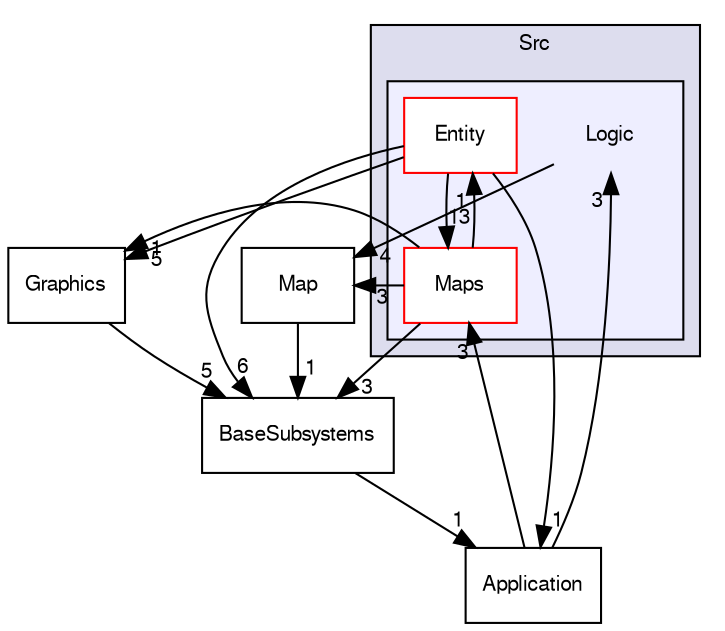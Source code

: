 digraph "Src/Logic" {
  compound=true
  node [ fontsize="10", fontname="FreeSans"];
  edge [ labelfontsize="10", labelfontname="FreeSans"];
  subgraph clusterdir_413f4e031a85da0d68269c6fd2f76e1c {
    graph [ bgcolor="#ddddee", pencolor="black", label="Src" fontname="FreeSans", fontsize="10", URL="dir_413f4e031a85da0d68269c6fd2f76e1c.html"]
  subgraph clusterdir_d2dfb49d6ca7b999bdafe5a748473e42 {
    graph [ bgcolor="#eeeeff", pencolor="black", label="" URL="dir_d2dfb49d6ca7b999bdafe5a748473e42.html"];
    dir_d2dfb49d6ca7b999bdafe5a748473e42 [shape=plaintext label="Logic"];
    dir_1abaf7f005b91edc996e1a6520484f9f [shape=box label="Entity" color="red" fillcolor="white" style="filled" URL="dir_1abaf7f005b91edc996e1a6520484f9f.html"];
    dir_38a48bd85dd922a682381912690847d2 [shape=box label="Maps" color="red" fillcolor="white" style="filled" URL="dir_38a48bd85dd922a682381912690847d2.html"];
  }
  }
  dir_61b4a868c815ee5d33281b22009a5bdc [shape=box label="BaseSubsystems" URL="dir_61b4a868c815ee5d33281b22009a5bdc.html"];
  dir_39a5dde6d3e8ec86137a0a0de8f7c6b8 [shape=box label="Application" URL="dir_39a5dde6d3e8ec86137a0a0de8f7c6b8.html"];
  dir_47e751894d7851d23df86075c7ee8e53 [shape=box label="Map" URL="dir_47e751894d7851d23df86075c7ee8e53.html"];
  dir_a4fcdcbc38332b918a4cb8a64d0c7686 [shape=box label="Graphics" URL="dir_a4fcdcbc38332b918a4cb8a64d0c7686.html"];
  dir_61b4a868c815ee5d33281b22009a5bdc->dir_39a5dde6d3e8ec86137a0a0de8f7c6b8 [headlabel="1", labeldistance=1.5 headhref="dir_000002_000001.html"];
  dir_39a5dde6d3e8ec86137a0a0de8f7c6b8->dir_38a48bd85dd922a682381912690847d2 [headlabel="3", labeldistance=1.5 headhref="dir_000001_000007.html"];
  dir_39a5dde6d3e8ec86137a0a0de8f7c6b8->dir_d2dfb49d6ca7b999bdafe5a748473e42 [headlabel="3", labeldistance=1.5 headhref="dir_000001_000005.html"];
  dir_47e751894d7851d23df86075c7ee8e53->dir_61b4a868c815ee5d33281b22009a5bdc [headlabel="1", labeldistance=1.5 headhref="dir_000008_000002.html"];
  dir_38a48bd85dd922a682381912690847d2->dir_61b4a868c815ee5d33281b22009a5bdc [headlabel="3", labeldistance=1.5 headhref="dir_000007_000002.html"];
  dir_38a48bd85dd922a682381912690847d2->dir_47e751894d7851d23df86075c7ee8e53 [headlabel="3", labeldistance=1.5 headhref="dir_000007_000008.html"];
  dir_38a48bd85dd922a682381912690847d2->dir_a4fcdcbc38332b918a4cb8a64d0c7686 [headlabel="1", labeldistance=1.5 headhref="dir_000007_000003.html"];
  dir_38a48bd85dd922a682381912690847d2->dir_1abaf7f005b91edc996e1a6520484f9f [headlabel="1", labeldistance=1.5 headhref="dir_000007_000006.html"];
  dir_a4fcdcbc38332b918a4cb8a64d0c7686->dir_61b4a868c815ee5d33281b22009a5bdc [headlabel="5", labeldistance=1.5 headhref="dir_000003_000002.html"];
  dir_d2dfb49d6ca7b999bdafe5a748473e42->dir_47e751894d7851d23df86075c7ee8e53 [headlabel="4", labeldistance=1.5 headhref="dir_000005_000008.html"];
  dir_1abaf7f005b91edc996e1a6520484f9f->dir_61b4a868c815ee5d33281b22009a5bdc [headlabel="6", labeldistance=1.5 headhref="dir_000006_000002.html"];
  dir_1abaf7f005b91edc996e1a6520484f9f->dir_39a5dde6d3e8ec86137a0a0de8f7c6b8 [headlabel="1", labeldistance=1.5 headhref="dir_000006_000001.html"];
  dir_1abaf7f005b91edc996e1a6520484f9f->dir_38a48bd85dd922a682381912690847d2 [headlabel="13", labeldistance=1.5 headhref="dir_000006_000007.html"];
  dir_1abaf7f005b91edc996e1a6520484f9f->dir_a4fcdcbc38332b918a4cb8a64d0c7686 [headlabel="5", labeldistance=1.5 headhref="dir_000006_000003.html"];
}
